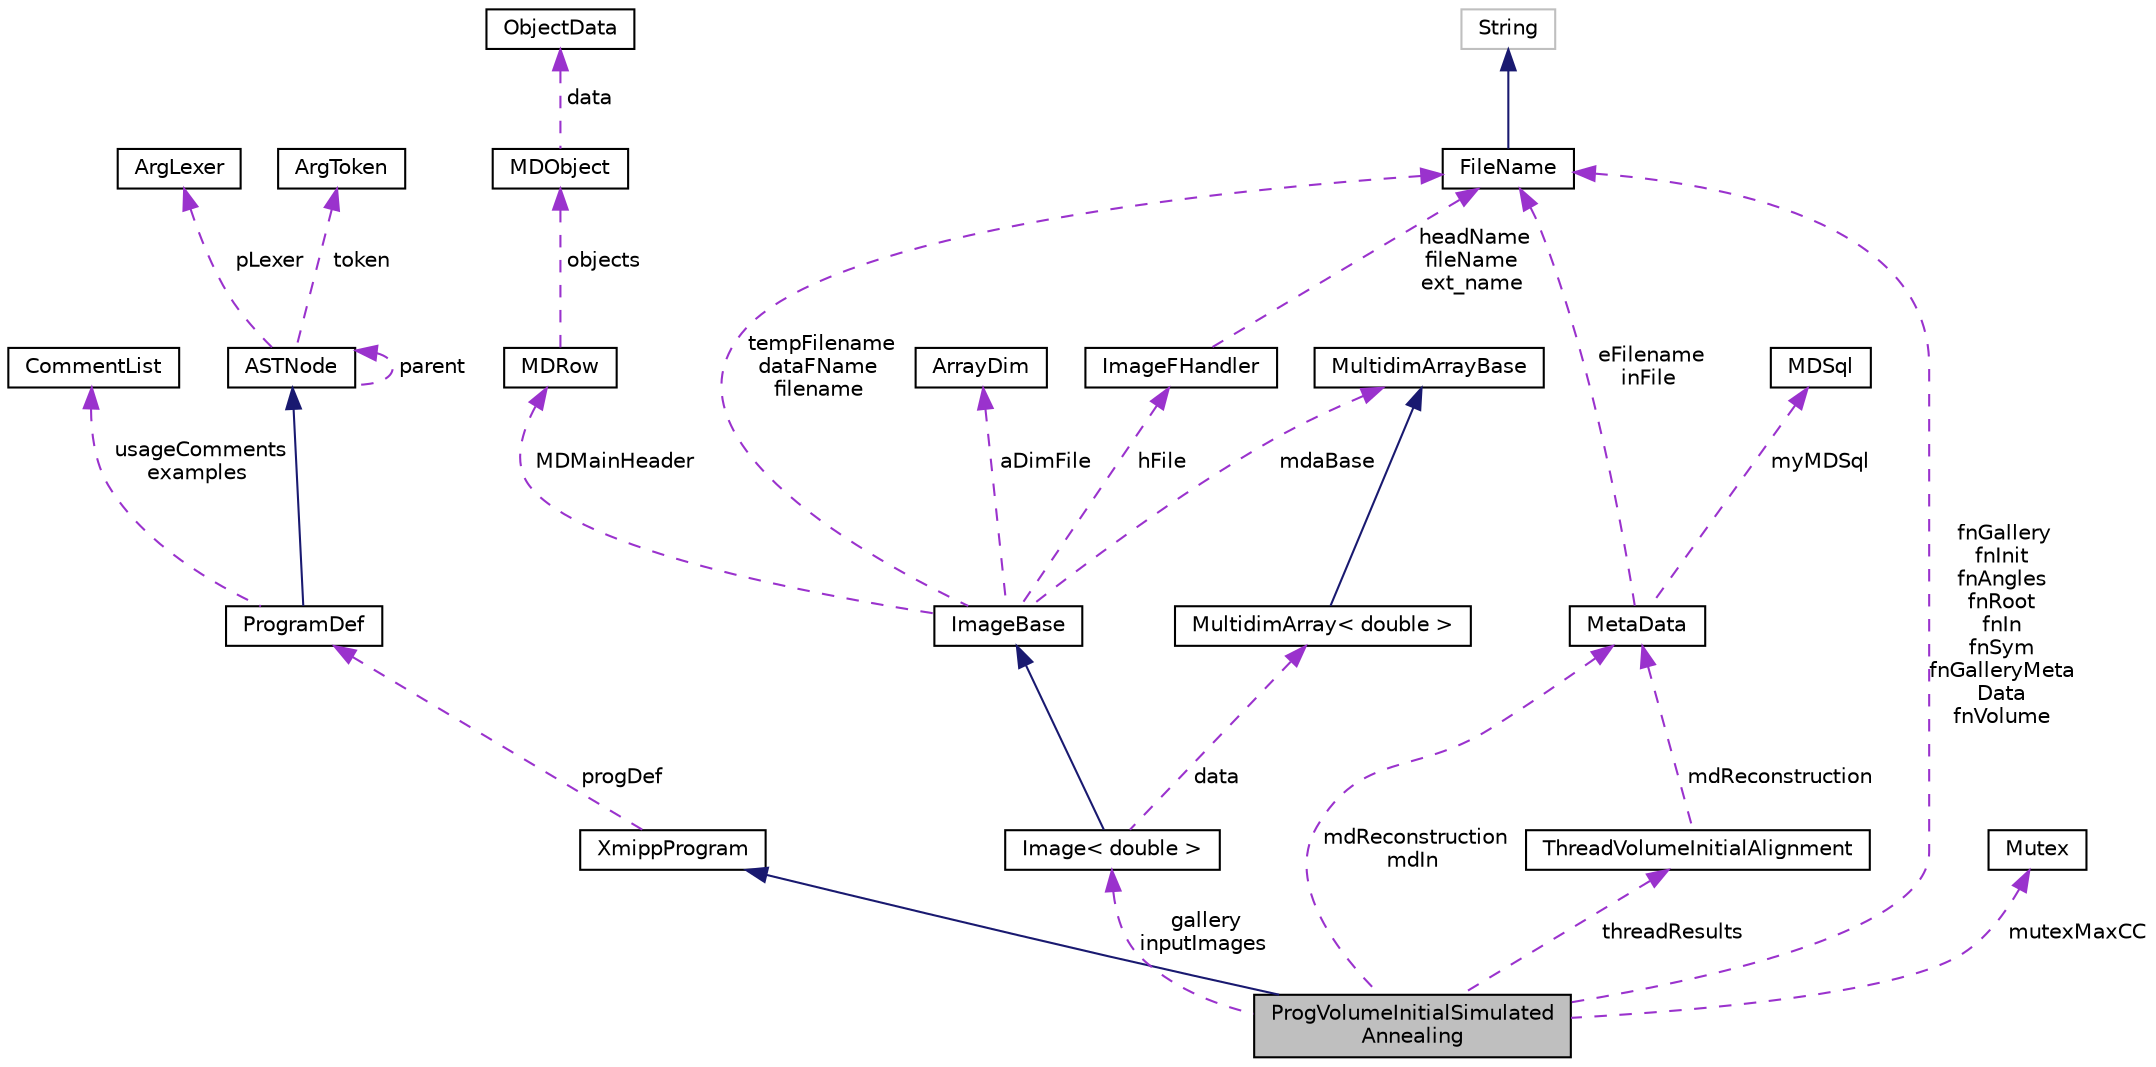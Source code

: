 digraph "ProgVolumeInitialSimulatedAnnealing"
{
  edge [fontname="Helvetica",fontsize="10",labelfontname="Helvetica",labelfontsize="10"];
  node [fontname="Helvetica",fontsize="10",shape=record];
  Node2 [label="ProgVolumeInitialSimulated\lAnnealing",height=0.2,width=0.4,color="black", fillcolor="grey75", style="filled", fontcolor="black"];
  Node3 -> Node2 [dir="back",color="midnightblue",fontsize="10",style="solid",fontname="Helvetica"];
  Node3 [label="XmippProgram",height=0.2,width=0.4,color="black", fillcolor="white", style="filled",URL="$classXmippProgram.html"];
  Node4 -> Node3 [dir="back",color="darkorchid3",fontsize="10",style="dashed",label=" progDef" ,fontname="Helvetica"];
  Node4 [label="ProgramDef",height=0.2,width=0.4,color="black", fillcolor="white", style="filled",URL="$classProgramDef.html"];
  Node5 -> Node4 [dir="back",color="midnightblue",fontsize="10",style="solid",fontname="Helvetica"];
  Node5 [label="ASTNode",height=0.2,width=0.4,color="black", fillcolor="white", style="filled",URL="$classASTNode.html"];
  Node6 -> Node5 [dir="back",color="darkorchid3",fontsize="10",style="dashed",label=" token" ,fontname="Helvetica"];
  Node6 [label="ArgToken",height=0.2,width=0.4,color="black", fillcolor="white", style="filled",URL="$classArgToken.html"];
  Node7 -> Node5 [dir="back",color="darkorchid3",fontsize="10",style="dashed",label=" pLexer" ,fontname="Helvetica"];
  Node7 [label="ArgLexer",height=0.2,width=0.4,color="black", fillcolor="white", style="filled",URL="$classArgLexer.html"];
  Node5 -> Node5 [dir="back",color="darkorchid3",fontsize="10",style="dashed",label=" parent" ,fontname="Helvetica"];
  Node8 -> Node4 [dir="back",color="darkorchid3",fontsize="10",style="dashed",label=" usageComments\nexamples" ,fontname="Helvetica"];
  Node8 [label="CommentList",height=0.2,width=0.4,color="black", fillcolor="white", style="filled",URL="$classCommentList.html"];
  Node9 -> Node2 [dir="back",color="darkorchid3",fontsize="10",style="dashed",label=" mdReconstruction\nmdIn" ,fontname="Helvetica"];
  Node9 [label="MetaData",height=0.2,width=0.4,color="black", fillcolor="white", style="filled",URL="$classMetaData.html"];
  Node10 -> Node9 [dir="back",color="darkorchid3",fontsize="10",style="dashed",label=" myMDSql" ,fontname="Helvetica"];
  Node10 [label="MDSql",height=0.2,width=0.4,color="black", fillcolor="white", style="filled",URL="$classMDSql.html"];
  Node11 -> Node9 [dir="back",color="darkorchid3",fontsize="10",style="dashed",label=" eFilename\ninFile" ,fontname="Helvetica"];
  Node11 [label="FileName",height=0.2,width=0.4,color="black", fillcolor="white", style="filled",URL="$classFileName.html"];
  Node12 -> Node11 [dir="back",color="midnightblue",fontsize="10",style="solid",fontname="Helvetica"];
  Node12 [label="String",height=0.2,width=0.4,color="grey75", fillcolor="white", style="filled"];
  Node13 -> Node2 [dir="back",color="darkorchid3",fontsize="10",style="dashed",label=" threadResults" ,fontname="Helvetica"];
  Node13 [label="ThreadVolumeInitialAlignment",height=0.2,width=0.4,color="black", fillcolor="white", style="filled",URL="$classThreadVolumeInitialAlignment.html"];
  Node9 -> Node13 [dir="back",color="darkorchid3",fontsize="10",style="dashed",label=" mdReconstruction" ,fontname="Helvetica"];
  Node14 -> Node2 [dir="back",color="darkorchid3",fontsize="10",style="dashed",label=" mutexMaxCC" ,fontname="Helvetica"];
  Node14 [label="Mutex",height=0.2,width=0.4,color="black", fillcolor="white", style="filled",URL="$classMutex.html"];
  Node15 -> Node2 [dir="back",color="darkorchid3",fontsize="10",style="dashed",label=" gallery\ninputImages" ,fontname="Helvetica"];
  Node15 [label="Image\< double \>",height=0.2,width=0.4,color="black", fillcolor="white", style="filled",URL="$classImage.html"];
  Node16 -> Node15 [dir="back",color="midnightblue",fontsize="10",style="solid",fontname="Helvetica"];
  Node16 [label="ImageBase",height=0.2,width=0.4,color="black", fillcolor="white", style="filled",URL="$classImageBase.html",tooltip="Image base class. "];
  Node17 -> Node16 [dir="back",color="darkorchid3",fontsize="10",style="dashed",label=" mdaBase" ,fontname="Helvetica"];
  Node17 [label="MultidimArrayBase",height=0.2,width=0.4,color="black", fillcolor="white", style="filled",URL="$classMultidimArrayBase.html"];
  Node18 -> Node16 [dir="back",color="darkorchid3",fontsize="10",style="dashed",label=" hFile" ,fontname="Helvetica"];
  Node18 [label="ImageFHandler",height=0.2,width=0.4,color="black", fillcolor="white", style="filled",URL="$structImageFHandler.html"];
  Node11 -> Node18 [dir="back",color="darkorchid3",fontsize="10",style="dashed",label=" headName\nfileName\next_name" ,fontname="Helvetica"];
  Node19 -> Node16 [dir="back",color="darkorchid3",fontsize="10",style="dashed",label=" MDMainHeader" ,fontname="Helvetica"];
  Node19 [label="MDRow",height=0.2,width=0.4,color="black", fillcolor="white", style="filled",URL="$classMDRow.html"];
  Node20 -> Node19 [dir="back",color="darkorchid3",fontsize="10",style="dashed",label=" objects" ,fontname="Helvetica"];
  Node20 [label="MDObject",height=0.2,width=0.4,color="black", fillcolor="white", style="filled",URL="$classMDObject.html"];
  Node21 -> Node20 [dir="back",color="darkorchid3",fontsize="10",style="dashed",label=" data" ,fontname="Helvetica"];
  Node21 [label="ObjectData",height=0.2,width=0.4,color="black", fillcolor="white", style="filled",URL="$unionObjectData.html"];
  Node22 -> Node16 [dir="back",color="darkorchid3",fontsize="10",style="dashed",label=" aDimFile" ,fontname="Helvetica"];
  Node22 [label="ArrayDim",height=0.2,width=0.4,color="black", fillcolor="white", style="filled",URL="$structArrayDim.html"];
  Node11 -> Node16 [dir="back",color="darkorchid3",fontsize="10",style="dashed",label=" tempFilename\ndataFName\nfilename" ,fontname="Helvetica"];
  Node23 -> Node15 [dir="back",color="darkorchid3",fontsize="10",style="dashed",label=" data" ,fontname="Helvetica"];
  Node23 [label="MultidimArray\< double \>",height=0.2,width=0.4,color="black", fillcolor="white", style="filled",URL="$classMultidimArray.html"];
  Node17 -> Node23 [dir="back",color="midnightblue",fontsize="10",style="solid",fontname="Helvetica"];
  Node11 -> Node2 [dir="back",color="darkorchid3",fontsize="10",style="dashed",label=" fnGallery\nfnInit\nfnAngles\nfnRoot\nfnIn\nfnSym\nfnGalleryMeta\lData\nfnVolume" ,fontname="Helvetica"];
}
